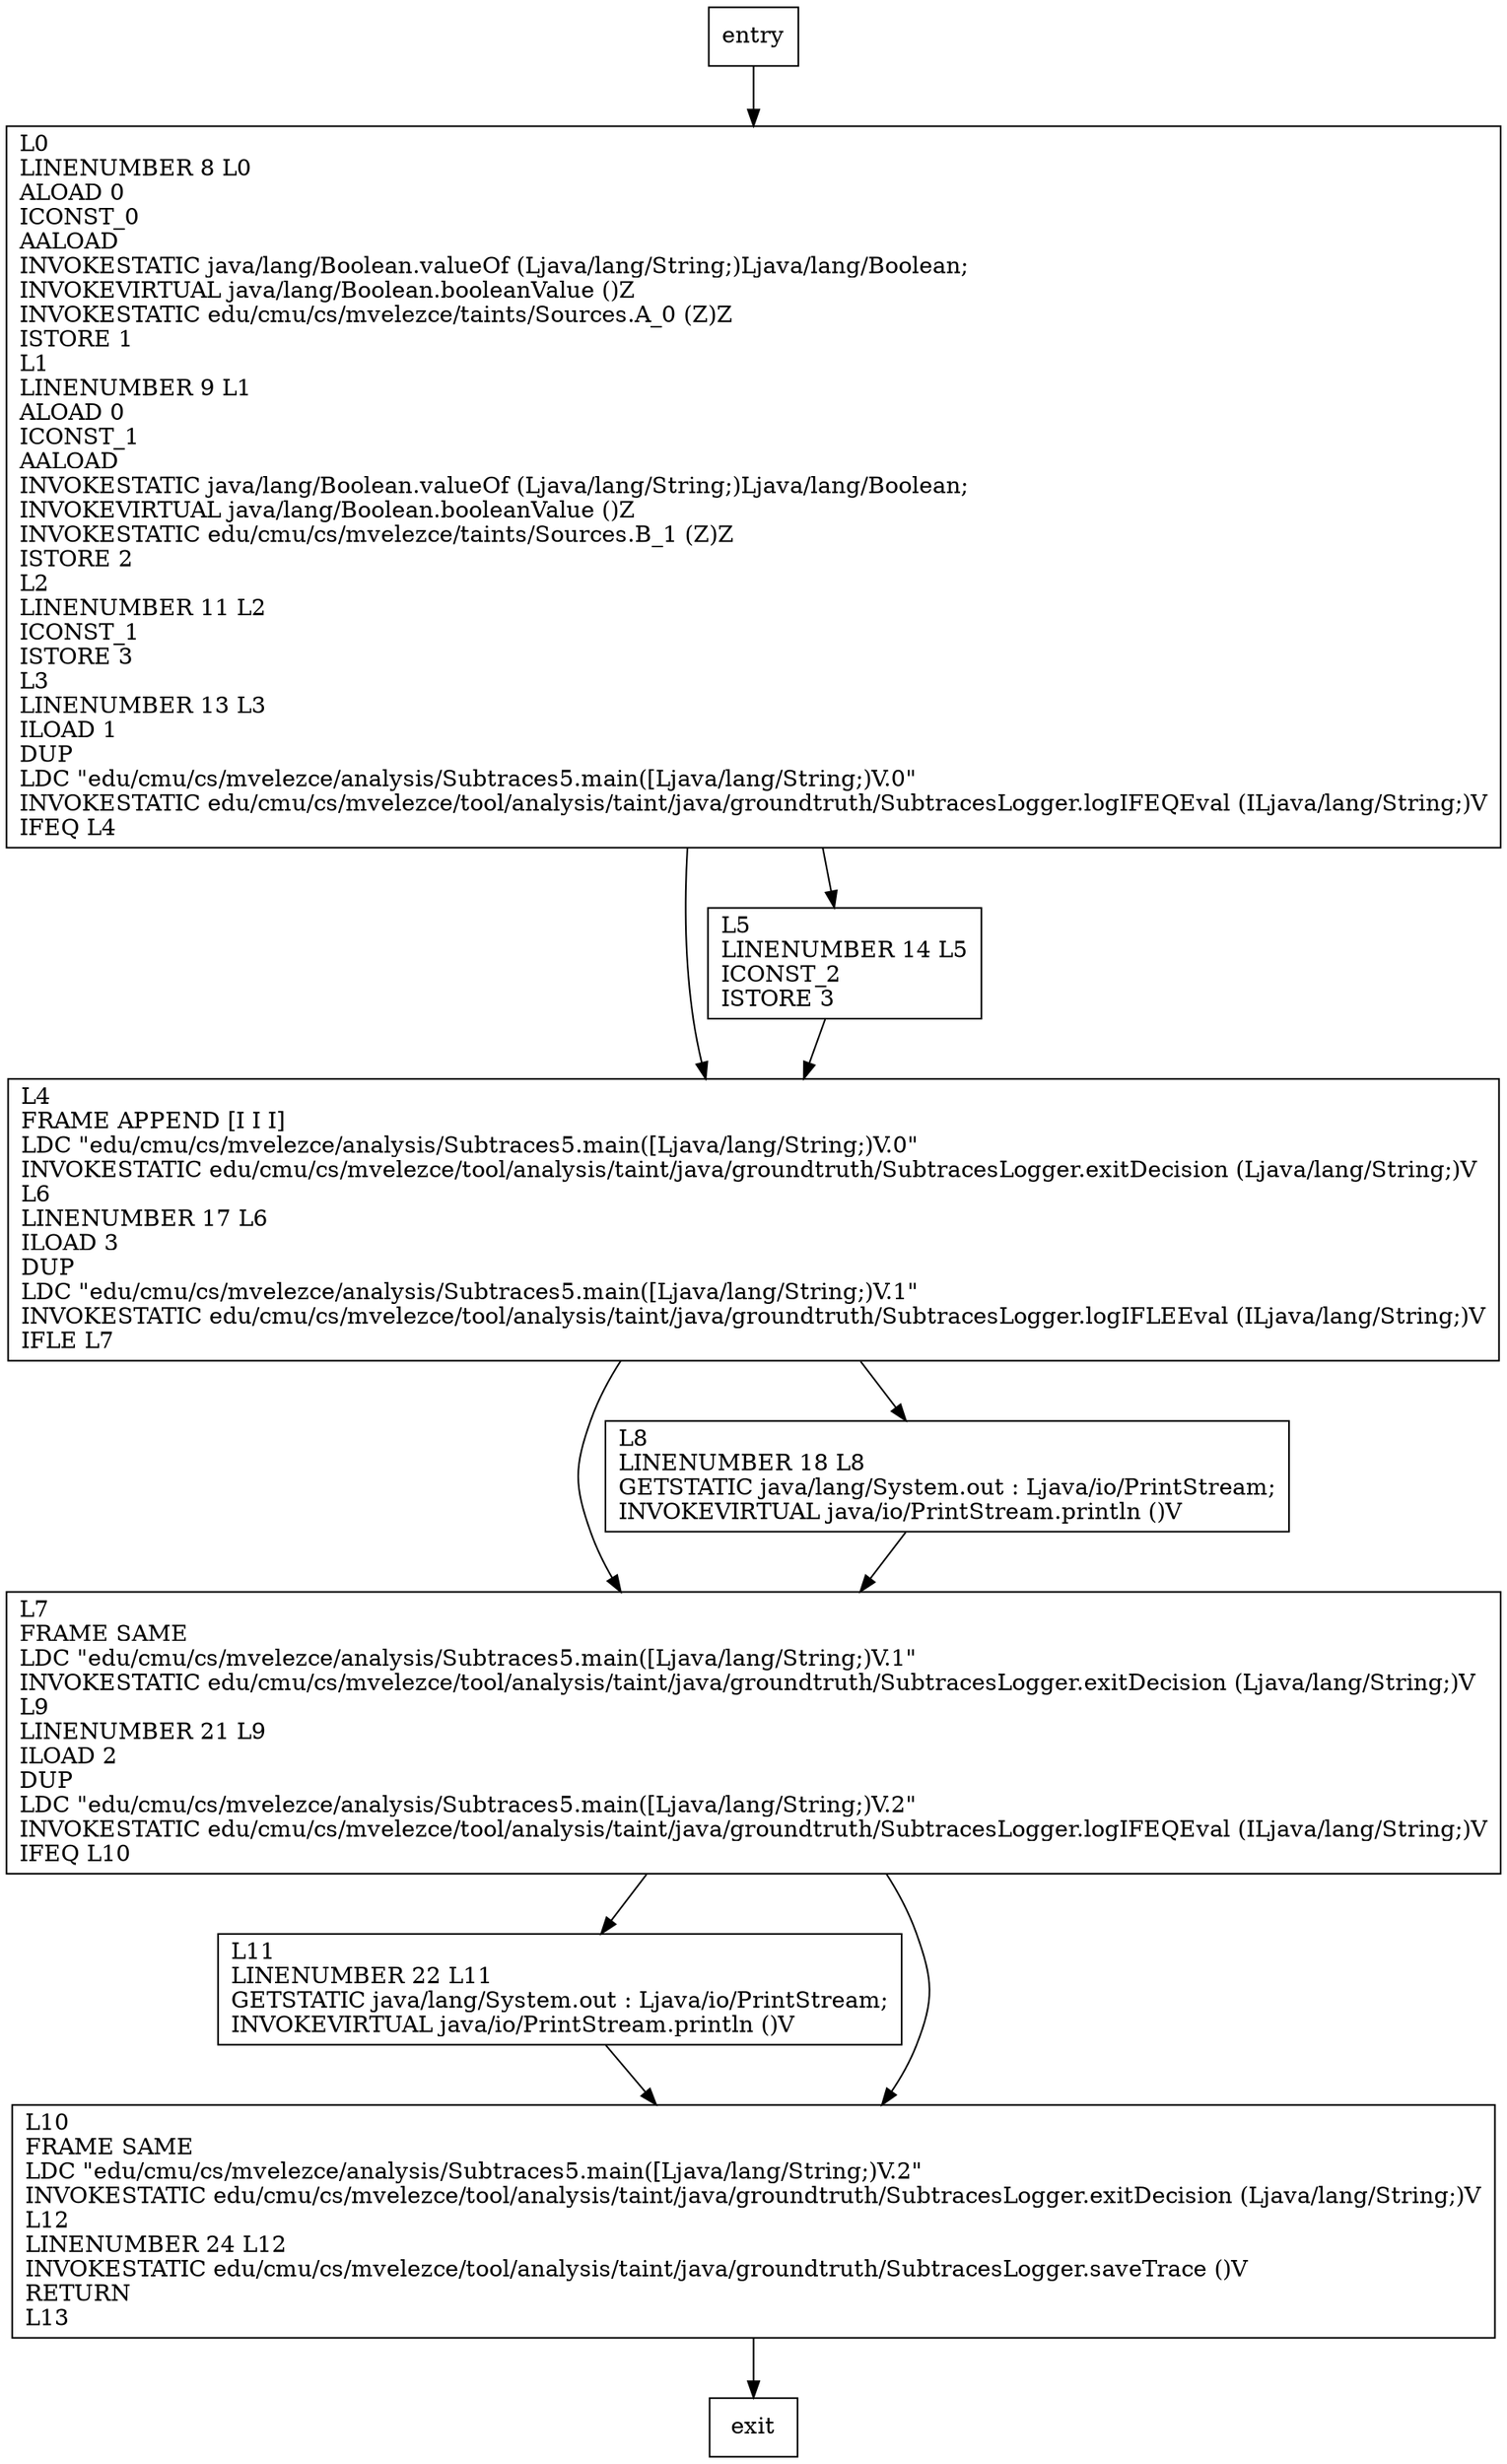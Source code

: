 digraph main {
node [shape=record];
1890777616 [label="L7\lFRAME SAME\lLDC \"edu/cmu/cs/mvelezce/analysis/Subtraces5.main([Ljava/lang/String;)V.1\"\lINVOKESTATIC edu/cmu/cs/mvelezce/tool/analysis/taint/java/groundtruth/SubtracesLogger.exitDecision (Ljava/lang/String;)V\lL9\lLINENUMBER 21 L9\lILOAD 2\lDUP\lLDC \"edu/cmu/cs/mvelezce/analysis/Subtraces5.main([Ljava/lang/String;)V.2\"\lINVOKESTATIC edu/cmu/cs/mvelezce/tool/analysis/taint/java/groundtruth/SubtracesLogger.logIFEQEval (ILjava/lang/String;)V\lIFEQ L10\l"];
433851698 [label="L8\lLINENUMBER 18 L8\lGETSTATIC java/lang/System.out : Ljava/io/PrintStream;\lINVOKEVIRTUAL java/io/PrintStream.println ()V\l"];
739812330 [label="L0\lLINENUMBER 8 L0\lALOAD 0\lICONST_0\lAALOAD\lINVOKESTATIC java/lang/Boolean.valueOf (Ljava/lang/String;)Ljava/lang/Boolean;\lINVOKEVIRTUAL java/lang/Boolean.booleanValue ()Z\lINVOKESTATIC edu/cmu/cs/mvelezce/taints/Sources.A_0 (Z)Z\lISTORE 1\lL1\lLINENUMBER 9 L1\lALOAD 0\lICONST_1\lAALOAD\lINVOKESTATIC java/lang/Boolean.valueOf (Ljava/lang/String;)Ljava/lang/Boolean;\lINVOKEVIRTUAL java/lang/Boolean.booleanValue ()Z\lINVOKESTATIC edu/cmu/cs/mvelezce/taints/Sources.B_1 (Z)Z\lISTORE 2\lL2\lLINENUMBER 11 L2\lICONST_1\lISTORE 3\lL3\lLINENUMBER 13 L3\lILOAD 1\lDUP\lLDC \"edu/cmu/cs/mvelezce/analysis/Subtraces5.main([Ljava/lang/String;)V.0\"\lINVOKESTATIC edu/cmu/cs/mvelezce/tool/analysis/taint/java/groundtruth/SubtracesLogger.logIFEQEval (ILjava/lang/String;)V\lIFEQ L4\l"];
185544081 [label="L11\lLINENUMBER 22 L11\lGETSTATIC java/lang/System.out : Ljava/io/PrintStream;\lINVOKEVIRTUAL java/io/PrintStream.println ()V\l"];
130641029 [label="L10\lFRAME SAME\lLDC \"edu/cmu/cs/mvelezce/analysis/Subtraces5.main([Ljava/lang/String;)V.2\"\lINVOKESTATIC edu/cmu/cs/mvelezce/tool/analysis/taint/java/groundtruth/SubtracesLogger.exitDecision (Ljava/lang/String;)V\lL12\lLINENUMBER 24 L12\lINVOKESTATIC edu/cmu/cs/mvelezce/tool/analysis/taint/java/groundtruth/SubtracesLogger.saveTrace ()V\lRETURN\lL13\l"];
630537190 [label="L4\lFRAME APPEND [I I I]\lLDC \"edu/cmu/cs/mvelezce/analysis/Subtraces5.main([Ljava/lang/String;)V.0\"\lINVOKESTATIC edu/cmu/cs/mvelezce/tool/analysis/taint/java/groundtruth/SubtracesLogger.exitDecision (Ljava/lang/String;)V\lL6\lLINENUMBER 17 L6\lILOAD 3\lDUP\lLDC \"edu/cmu/cs/mvelezce/analysis/Subtraces5.main([Ljava/lang/String;)V.1\"\lINVOKESTATIC edu/cmu/cs/mvelezce/tool/analysis/taint/java/groundtruth/SubtracesLogger.logIFLEEval (ILjava/lang/String;)V\lIFLE L7\l"];
376187927 [label="L5\lLINENUMBER 14 L5\lICONST_2\lISTORE 3\l"];
entry;
exit;
entry -> 739812330;
1890777616 -> 185544081;
1890777616 -> 130641029;
433851698 -> 1890777616;
739812330 -> 630537190;
739812330 -> 376187927;
185544081 -> 130641029;
130641029 -> exit;
630537190 -> 1890777616;
630537190 -> 433851698;
376187927 -> 630537190;
}
